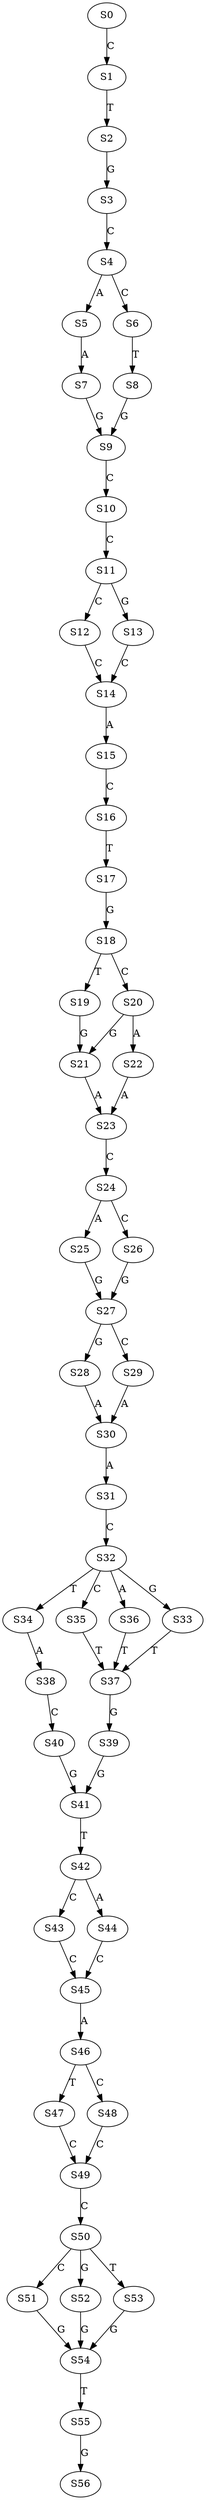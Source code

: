 strict digraph  {
	S0 -> S1 [ label = C ];
	S1 -> S2 [ label = T ];
	S2 -> S3 [ label = G ];
	S3 -> S4 [ label = C ];
	S4 -> S5 [ label = A ];
	S4 -> S6 [ label = C ];
	S5 -> S7 [ label = A ];
	S6 -> S8 [ label = T ];
	S7 -> S9 [ label = G ];
	S8 -> S9 [ label = G ];
	S9 -> S10 [ label = C ];
	S10 -> S11 [ label = C ];
	S11 -> S12 [ label = C ];
	S11 -> S13 [ label = G ];
	S12 -> S14 [ label = C ];
	S13 -> S14 [ label = C ];
	S14 -> S15 [ label = A ];
	S15 -> S16 [ label = C ];
	S16 -> S17 [ label = T ];
	S17 -> S18 [ label = G ];
	S18 -> S19 [ label = T ];
	S18 -> S20 [ label = C ];
	S19 -> S21 [ label = G ];
	S20 -> S22 [ label = A ];
	S20 -> S21 [ label = G ];
	S21 -> S23 [ label = A ];
	S22 -> S23 [ label = A ];
	S23 -> S24 [ label = C ];
	S24 -> S25 [ label = A ];
	S24 -> S26 [ label = C ];
	S25 -> S27 [ label = G ];
	S26 -> S27 [ label = G ];
	S27 -> S28 [ label = G ];
	S27 -> S29 [ label = C ];
	S28 -> S30 [ label = A ];
	S29 -> S30 [ label = A ];
	S30 -> S31 [ label = A ];
	S31 -> S32 [ label = C ];
	S32 -> S33 [ label = G ];
	S32 -> S34 [ label = T ];
	S32 -> S35 [ label = C ];
	S32 -> S36 [ label = A ];
	S33 -> S37 [ label = T ];
	S34 -> S38 [ label = A ];
	S35 -> S37 [ label = T ];
	S36 -> S37 [ label = T ];
	S37 -> S39 [ label = G ];
	S38 -> S40 [ label = C ];
	S39 -> S41 [ label = G ];
	S40 -> S41 [ label = G ];
	S41 -> S42 [ label = T ];
	S42 -> S43 [ label = C ];
	S42 -> S44 [ label = A ];
	S43 -> S45 [ label = C ];
	S44 -> S45 [ label = C ];
	S45 -> S46 [ label = A ];
	S46 -> S47 [ label = T ];
	S46 -> S48 [ label = C ];
	S47 -> S49 [ label = C ];
	S48 -> S49 [ label = C ];
	S49 -> S50 [ label = C ];
	S50 -> S51 [ label = C ];
	S50 -> S52 [ label = G ];
	S50 -> S53 [ label = T ];
	S51 -> S54 [ label = G ];
	S52 -> S54 [ label = G ];
	S53 -> S54 [ label = G ];
	S54 -> S55 [ label = T ];
	S55 -> S56 [ label = G ];
}
